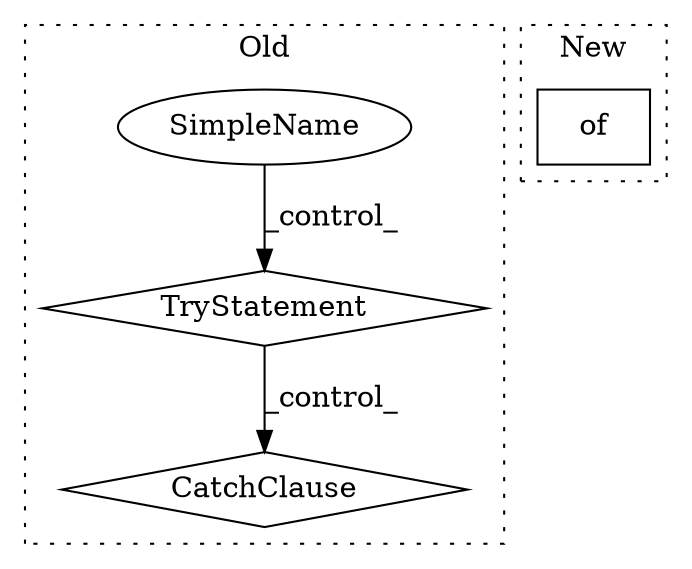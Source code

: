 digraph G {
subgraph cluster0 {
1 [label="CatchClause" a="12" s="587,641" l="13,2" shape="diamond"];
3 [label="TryStatement" a="54" s="418" l="4" shape="diamond"];
4 [label="SimpleName" a="42" s="" l="" shape="ellipse"];
label = "Old";
style="dotted";
}
subgraph cluster1 {
2 [label="of" a="32" s="515,576" l="3,1" shape="box"];
label = "New";
style="dotted";
}
3 -> 1 [label="_control_"];
4 -> 3 [label="_control_"];
}